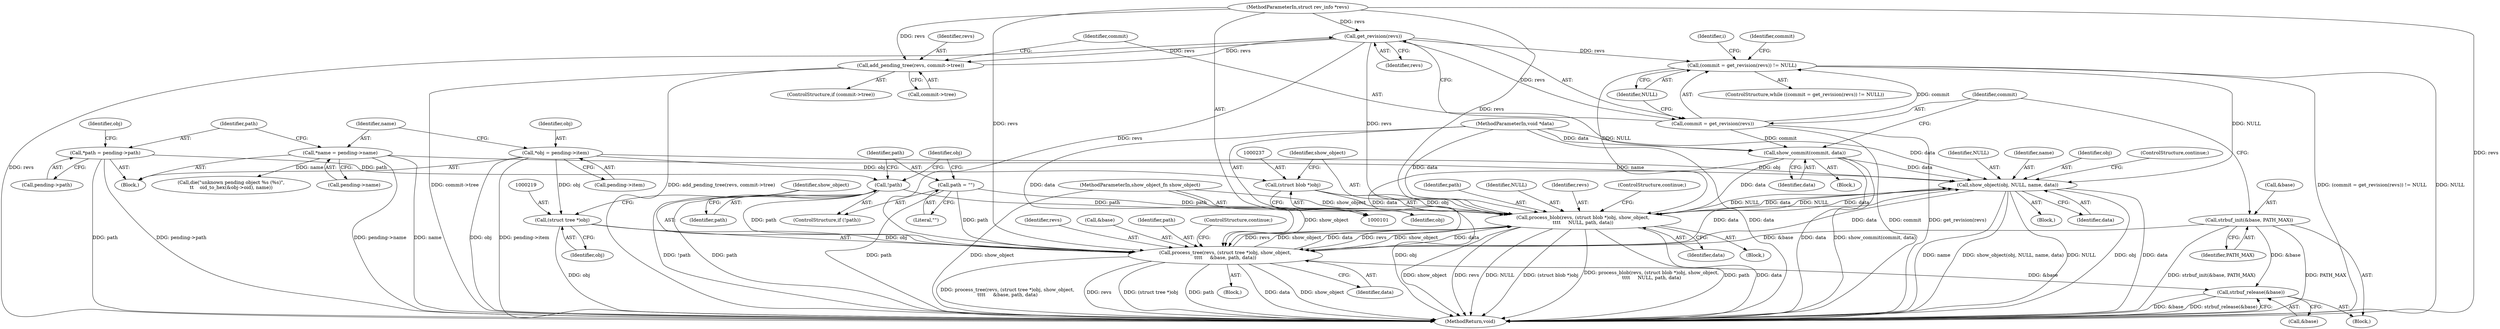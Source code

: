 digraph "0_git_de1e67d0703894cb6ea782e36abb63976ab07e60_5@pointer" {
"1000197" [label="(Call,show_object(obj, NULL, name, data))"];
"1000159" [label="(Call,*obj = pending->item)"];
"1000234" [label="(Call,process_blob(revs, (struct blob *)obj, show_object,\n\t\t\t\t     NULL, path, data))"];
"1000216" [label="(Call,process_tree(revs, (struct tree *)obj, show_object,\n\t\t\t\t     &base, path, data))"];
"1000118" [label="(Call,get_revision(revs))"];
"1000126" [label="(Call,add_pending_tree(revs, commit->tree))"];
"1000102" [label="(MethodParameterIn,struct rev_info *revs)"];
"1000218" [label="(Call,(struct tree *)obj)"];
"1000104" [label="(MethodParameterIn,show_object_fn show_object)"];
"1000110" [label="(Call,strbuf_init(&base, PATH_MAX))"];
"1000206" [label="(Call,path = \"\")"];
"1000204" [label="(Call,!path)"];
"1000171" [label="(Call,*path = pending->path)"];
"1000197" [label="(Call,show_object(obj, NULL, name, data))"];
"1000115" [label="(Call,(commit = get_revision(revs)) != NULL)"];
"1000116" [label="(Call,commit = get_revision(revs))"];
"1000165" [label="(Call,*name = pending->name)"];
"1000131" [label="(Call,show_commit(commit, data))"];
"1000105" [label="(MethodParameterIn,void *data)"];
"1000236" [label="(Call,(struct blob *)obj)"];
"1000257" [label="(Call,strbuf_release(&base))"];
"1000224" [label="(Identifier,path)"];
"1000204" [label="(Call,!path)"];
"1000116" [label="(Call,commit = get_revision(revs))"];
"1000173" [label="(Call,pending->path)"];
"1000161" [label="(Call,pending->item)"];
"1000124" [label="(Identifier,commit)"];
"1000133" [label="(Identifier,data)"];
"1000241" [label="(Identifier,path)"];
"1000258" [label="(Call,&base)"];
"1000226" [label="(ControlStructure,continue;)"];
"1000239" [label="(Identifier,show_object)"];
"1000114" [label="(ControlStructure,while ((commit = get_revision(revs)) != NULL))"];
"1000128" [label="(Call,commit->tree)"];
"1000220" [label="(Identifier,obj)"];
"1000218" [label="(Call,(struct tree *)obj)"];
"1000200" [label="(Identifier,name)"];
"1000118" [label="(Call,get_revision(revs))"];
"1000203" [label="(ControlStructure,if (!path))"];
"1000166" [label="(Identifier,name)"];
"1000115" [label="(Call,(commit = get_revision(revs)) != NULL)"];
"1000212" [label="(Identifier,obj)"];
"1000119" [label="(Identifier,revs)"];
"1000257" [label="(Call,strbuf_release(&base))"];
"1000159" [label="(Call,*obj = pending->item)"];
"1000191" [label="(Block,)"];
"1000198" [label="(Identifier,obj)"];
"1000120" [label="(Identifier,NULL)"];
"1000105" [label="(MethodParameterIn,void *data)"];
"1000110" [label="(Call,strbuf_init(&base, PATH_MAX))"];
"1000240" [label="(Identifier,NULL)"];
"1000217" [label="(Identifier,revs)"];
"1000234" [label="(Call,process_blob(revs, (struct blob *)obj, show_object,\n\t\t\t\t     NULL, path, data))"];
"1000171" [label="(Call,*path = pending->path)"];
"1000127" [label="(Identifier,revs)"];
"1000197" [label="(Call,show_object(obj, NULL, name, data))"];
"1000126" [label="(Call,add_pending_tree(revs, commit->tree))"];
"1000205" [label="(Identifier,path)"];
"1000201" [label="(Identifier,data)"];
"1000236" [label="(Call,(struct blob *)obj)"];
"1000117" [label="(Identifier,commit)"];
"1000244" [label="(Call,die(\"unknown pending object %s (%s)\",\n\t\t    oid_to_hex(&obj->oid), name))"];
"1000233" [label="(Block,)"];
"1000106" [label="(Block,)"];
"1000121" [label="(Block,)"];
"1000111" [label="(Call,&base)"];
"1000235" [label="(Identifier,revs)"];
"1000221" [label="(Identifier,show_object)"];
"1000260" [label="(MethodReturn,void)"];
"1000242" [label="(Identifier,data)"];
"1000215" [label="(Block,)"];
"1000206" [label="(Call,path = \"\")"];
"1000102" [label="(MethodParameterIn,struct rev_info *revs)"];
"1000113" [label="(Identifier,PATH_MAX)"];
"1000238" [label="(Identifier,obj)"];
"1000243" [label="(ControlStructure,continue;)"];
"1000132" [label="(Identifier,commit)"];
"1000122" [label="(ControlStructure,if (commit->tree))"];
"1000225" [label="(Identifier,data)"];
"1000208" [label="(Literal,\"\")"];
"1000216" [label="(Call,process_tree(revs, (struct tree *)obj, show_object,\n\t\t\t\t     &base, path, data))"];
"1000172" [label="(Identifier,path)"];
"1000147" [label="(Block,)"];
"1000160" [label="(Identifier,obj)"];
"1000179" [label="(Identifier,obj)"];
"1000202" [label="(ControlStructure,continue;)"];
"1000131" [label="(Call,show_commit(commit, data))"];
"1000222" [label="(Call,&base)"];
"1000104" [label="(MethodParameterIn,show_object_fn show_object)"];
"1000167" [label="(Call,pending->name)"];
"1000199" [label="(Identifier,NULL)"];
"1000207" [label="(Identifier,path)"];
"1000165" [label="(Call,*name = pending->name)"];
"1000136" [label="(Identifier,i)"];
"1000197" -> "1000191"  [label="AST: "];
"1000197" -> "1000201"  [label="CFG: "];
"1000198" -> "1000197"  [label="AST: "];
"1000199" -> "1000197"  [label="AST: "];
"1000200" -> "1000197"  [label="AST: "];
"1000201" -> "1000197"  [label="AST: "];
"1000202" -> "1000197"  [label="CFG: "];
"1000197" -> "1000260"  [label="DDG: data"];
"1000197" -> "1000260"  [label="DDG: name"];
"1000197" -> "1000260"  [label="DDG: show_object(obj, NULL, name, data)"];
"1000197" -> "1000260"  [label="DDG: NULL"];
"1000197" -> "1000260"  [label="DDG: obj"];
"1000159" -> "1000197"  [label="DDG: obj"];
"1000234" -> "1000197"  [label="DDG: NULL"];
"1000234" -> "1000197"  [label="DDG: data"];
"1000115" -> "1000197"  [label="DDG: NULL"];
"1000165" -> "1000197"  [label="DDG: name"];
"1000216" -> "1000197"  [label="DDG: data"];
"1000131" -> "1000197"  [label="DDG: data"];
"1000105" -> "1000197"  [label="DDG: data"];
"1000197" -> "1000216"  [label="DDG: data"];
"1000197" -> "1000234"  [label="DDG: NULL"];
"1000197" -> "1000234"  [label="DDG: data"];
"1000159" -> "1000147"  [label="AST: "];
"1000159" -> "1000161"  [label="CFG: "];
"1000160" -> "1000159"  [label="AST: "];
"1000161" -> "1000159"  [label="AST: "];
"1000166" -> "1000159"  [label="CFG: "];
"1000159" -> "1000260"  [label="DDG: obj"];
"1000159" -> "1000260"  [label="DDG: pending->item"];
"1000159" -> "1000218"  [label="DDG: obj"];
"1000159" -> "1000236"  [label="DDG: obj"];
"1000234" -> "1000233"  [label="AST: "];
"1000234" -> "1000242"  [label="CFG: "];
"1000235" -> "1000234"  [label="AST: "];
"1000236" -> "1000234"  [label="AST: "];
"1000239" -> "1000234"  [label="AST: "];
"1000240" -> "1000234"  [label="AST: "];
"1000241" -> "1000234"  [label="AST: "];
"1000242" -> "1000234"  [label="AST: "];
"1000243" -> "1000234"  [label="CFG: "];
"1000234" -> "1000260"  [label="DDG: (struct blob *)obj"];
"1000234" -> "1000260"  [label="DDG: show_object"];
"1000234" -> "1000260"  [label="DDG: revs"];
"1000234" -> "1000260"  [label="DDG: NULL"];
"1000234" -> "1000260"  [label="DDG: process_blob(revs, (struct blob *)obj, show_object,\n\t\t\t\t     NULL, path, data)"];
"1000234" -> "1000260"  [label="DDG: data"];
"1000234" -> "1000260"  [label="DDG: path"];
"1000234" -> "1000216"  [label="DDG: revs"];
"1000234" -> "1000216"  [label="DDG: show_object"];
"1000234" -> "1000216"  [label="DDG: data"];
"1000216" -> "1000234"  [label="DDG: revs"];
"1000216" -> "1000234"  [label="DDG: show_object"];
"1000216" -> "1000234"  [label="DDG: data"];
"1000118" -> "1000234"  [label="DDG: revs"];
"1000102" -> "1000234"  [label="DDG: revs"];
"1000236" -> "1000234"  [label="DDG: obj"];
"1000104" -> "1000234"  [label="DDG: show_object"];
"1000115" -> "1000234"  [label="DDG: NULL"];
"1000206" -> "1000234"  [label="DDG: path"];
"1000204" -> "1000234"  [label="DDG: path"];
"1000131" -> "1000234"  [label="DDG: data"];
"1000105" -> "1000234"  [label="DDG: data"];
"1000216" -> "1000215"  [label="AST: "];
"1000216" -> "1000225"  [label="CFG: "];
"1000217" -> "1000216"  [label="AST: "];
"1000218" -> "1000216"  [label="AST: "];
"1000221" -> "1000216"  [label="AST: "];
"1000222" -> "1000216"  [label="AST: "];
"1000224" -> "1000216"  [label="AST: "];
"1000225" -> "1000216"  [label="AST: "];
"1000226" -> "1000216"  [label="CFG: "];
"1000216" -> "1000260"  [label="DDG: data"];
"1000216" -> "1000260"  [label="DDG: show_object"];
"1000216" -> "1000260"  [label="DDG: process_tree(revs, (struct tree *)obj, show_object,\n\t\t\t\t     &base, path, data)"];
"1000216" -> "1000260"  [label="DDG: revs"];
"1000216" -> "1000260"  [label="DDG: (struct tree *)obj"];
"1000216" -> "1000260"  [label="DDG: path"];
"1000118" -> "1000216"  [label="DDG: revs"];
"1000102" -> "1000216"  [label="DDG: revs"];
"1000218" -> "1000216"  [label="DDG: obj"];
"1000104" -> "1000216"  [label="DDG: show_object"];
"1000110" -> "1000216"  [label="DDG: &base"];
"1000206" -> "1000216"  [label="DDG: path"];
"1000204" -> "1000216"  [label="DDG: path"];
"1000131" -> "1000216"  [label="DDG: data"];
"1000105" -> "1000216"  [label="DDG: data"];
"1000216" -> "1000257"  [label="DDG: &base"];
"1000118" -> "1000116"  [label="AST: "];
"1000118" -> "1000119"  [label="CFG: "];
"1000119" -> "1000118"  [label="AST: "];
"1000116" -> "1000118"  [label="CFG: "];
"1000118" -> "1000260"  [label="DDG: revs"];
"1000118" -> "1000115"  [label="DDG: revs"];
"1000118" -> "1000116"  [label="DDG: revs"];
"1000126" -> "1000118"  [label="DDG: revs"];
"1000102" -> "1000118"  [label="DDG: revs"];
"1000118" -> "1000126"  [label="DDG: revs"];
"1000126" -> "1000122"  [label="AST: "];
"1000126" -> "1000128"  [label="CFG: "];
"1000127" -> "1000126"  [label="AST: "];
"1000128" -> "1000126"  [label="AST: "];
"1000132" -> "1000126"  [label="CFG: "];
"1000126" -> "1000260"  [label="DDG: add_pending_tree(revs, commit->tree)"];
"1000126" -> "1000260"  [label="DDG: commit->tree"];
"1000102" -> "1000126"  [label="DDG: revs"];
"1000102" -> "1000101"  [label="AST: "];
"1000102" -> "1000260"  [label="DDG: revs"];
"1000218" -> "1000220"  [label="CFG: "];
"1000219" -> "1000218"  [label="AST: "];
"1000220" -> "1000218"  [label="AST: "];
"1000221" -> "1000218"  [label="CFG: "];
"1000218" -> "1000260"  [label="DDG: obj"];
"1000104" -> "1000101"  [label="AST: "];
"1000104" -> "1000260"  [label="DDG: show_object"];
"1000110" -> "1000106"  [label="AST: "];
"1000110" -> "1000113"  [label="CFG: "];
"1000111" -> "1000110"  [label="AST: "];
"1000113" -> "1000110"  [label="AST: "];
"1000117" -> "1000110"  [label="CFG: "];
"1000110" -> "1000260"  [label="DDG: PATH_MAX"];
"1000110" -> "1000260"  [label="DDG: strbuf_init(&base, PATH_MAX)"];
"1000110" -> "1000257"  [label="DDG: &base"];
"1000206" -> "1000203"  [label="AST: "];
"1000206" -> "1000208"  [label="CFG: "];
"1000207" -> "1000206"  [label="AST: "];
"1000208" -> "1000206"  [label="AST: "];
"1000212" -> "1000206"  [label="CFG: "];
"1000206" -> "1000260"  [label="DDG: path"];
"1000204" -> "1000203"  [label="AST: "];
"1000204" -> "1000205"  [label="CFG: "];
"1000205" -> "1000204"  [label="AST: "];
"1000207" -> "1000204"  [label="CFG: "];
"1000212" -> "1000204"  [label="CFG: "];
"1000204" -> "1000260"  [label="DDG: path"];
"1000204" -> "1000260"  [label="DDG: !path"];
"1000171" -> "1000204"  [label="DDG: path"];
"1000171" -> "1000147"  [label="AST: "];
"1000171" -> "1000173"  [label="CFG: "];
"1000172" -> "1000171"  [label="AST: "];
"1000173" -> "1000171"  [label="AST: "];
"1000179" -> "1000171"  [label="CFG: "];
"1000171" -> "1000260"  [label="DDG: path"];
"1000171" -> "1000260"  [label="DDG: pending->path"];
"1000115" -> "1000114"  [label="AST: "];
"1000115" -> "1000120"  [label="CFG: "];
"1000116" -> "1000115"  [label="AST: "];
"1000120" -> "1000115"  [label="AST: "];
"1000124" -> "1000115"  [label="CFG: "];
"1000136" -> "1000115"  [label="CFG: "];
"1000115" -> "1000260"  [label="DDG: (commit = get_revision(revs)) != NULL"];
"1000115" -> "1000260"  [label="DDG: NULL"];
"1000116" -> "1000115"  [label="DDG: commit"];
"1000117" -> "1000116"  [label="AST: "];
"1000120" -> "1000116"  [label="CFG: "];
"1000116" -> "1000260"  [label="DDG: get_revision(revs)"];
"1000116" -> "1000260"  [label="DDG: commit"];
"1000116" -> "1000131"  [label="DDG: commit"];
"1000165" -> "1000147"  [label="AST: "];
"1000165" -> "1000167"  [label="CFG: "];
"1000166" -> "1000165"  [label="AST: "];
"1000167" -> "1000165"  [label="AST: "];
"1000172" -> "1000165"  [label="CFG: "];
"1000165" -> "1000260"  [label="DDG: name"];
"1000165" -> "1000260"  [label="DDG: pending->name"];
"1000165" -> "1000244"  [label="DDG: name"];
"1000131" -> "1000121"  [label="AST: "];
"1000131" -> "1000133"  [label="CFG: "];
"1000132" -> "1000131"  [label="AST: "];
"1000133" -> "1000131"  [label="AST: "];
"1000117" -> "1000131"  [label="CFG: "];
"1000131" -> "1000260"  [label="DDG: data"];
"1000131" -> "1000260"  [label="DDG: show_commit(commit, data)"];
"1000105" -> "1000131"  [label="DDG: data"];
"1000105" -> "1000101"  [label="AST: "];
"1000105" -> "1000260"  [label="DDG: data"];
"1000236" -> "1000238"  [label="CFG: "];
"1000237" -> "1000236"  [label="AST: "];
"1000238" -> "1000236"  [label="AST: "];
"1000239" -> "1000236"  [label="CFG: "];
"1000236" -> "1000260"  [label="DDG: obj"];
"1000257" -> "1000106"  [label="AST: "];
"1000257" -> "1000258"  [label="CFG: "];
"1000258" -> "1000257"  [label="AST: "];
"1000260" -> "1000257"  [label="CFG: "];
"1000257" -> "1000260"  [label="DDG: &base"];
"1000257" -> "1000260"  [label="DDG: strbuf_release(&base)"];
}
